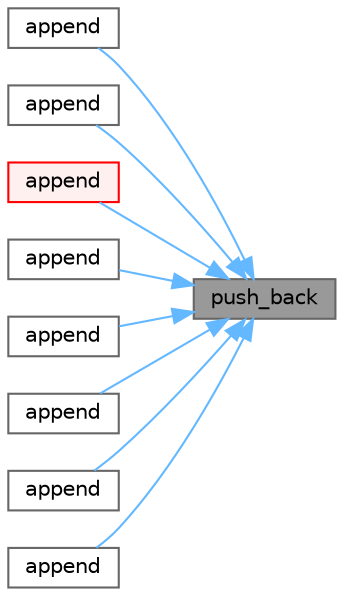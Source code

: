 digraph "push_back"
{
 // LATEX_PDF_SIZE
  bgcolor="transparent";
  edge [fontname=Helvetica,fontsize=10,labelfontname=Helvetica,labelfontsize=10];
  node [fontname=Helvetica,fontsize=10,shape=box,height=0.2,width=0.4];
  rankdir="RL";
  Node1 [id="Node000001",label="push_back",height=0.2,width=0.4,color="gray40", fillcolor="grey60", style="filled", fontcolor="black",tooltip=" "];
  Node1 -> Node2 [id="edge1_Node000001_Node000002",dir="back",color="steelblue1",style="solid",tooltip=" "];
  Node2 [id="Node000002",label="append",height=0.2,width=0.4,color="grey40", fillcolor="white", style="filled",URL="$classFoam_1_1DynamicList.html#a95a43272e8687de9d26ed820d56ae011",tooltip=" "];
  Node1 -> Node3 [id="edge2_Node000001_Node000003",dir="back",color="steelblue1",style="solid",tooltip=" "];
  Node3 [id="Node000003",label="append",height=0.2,width=0.4,color="grey40", fillcolor="white", style="filled",URL="$classFoam_1_1DynamicList.html#a470ee55e658ffd44f65536276b6bdd9d",tooltip=" "];
  Node1 -> Node4 [id="edge3_Node000001_Node000004",dir="back",color="steelblue1",style="solid",tooltip=" "];
  Node4 [id="Node000004",label="append",height=0.2,width=0.4,color="red", fillcolor="#FFF0F0", style="filled",URL="$classFoam_1_1DynamicList.html#a60154ba249e76de3c6733f629b579898",tooltip=" "];
  Node1 -> Node10 [id="edge4_Node000001_Node000010",dir="back",color="steelblue1",style="solid",tooltip=" "];
  Node10 [id="Node000010",label="append",height=0.2,width=0.4,color="grey40", fillcolor="white", style="filled",URL="$classFoam_1_1DynamicList.html#ae55b7e8ba87bce81aaf2cbc816794b32",tooltip=" "];
  Node1 -> Node11 [id="edge5_Node000001_Node000011",dir="back",color="steelblue1",style="solid",tooltip=" "];
  Node11 [id="Node000011",label="append",height=0.2,width=0.4,color="grey40", fillcolor="white", style="filled",URL="$classFoam_1_1DynamicList.html#a460cf98ce3bdd2f002aa4f78af6c1a94",tooltip=" "];
  Node1 -> Node12 [id="edge6_Node000001_Node000012",dir="back",color="steelblue1",style="solid",tooltip=" "];
  Node12 [id="Node000012",label="append",height=0.2,width=0.4,color="grey40", fillcolor="white", style="filled",URL="$classFoam_1_1DynamicList.html#a708b72d45cf44269423e4bff32a2fa65",tooltip=" "];
  Node1 -> Node13 [id="edge7_Node000001_Node000013",dir="back",color="steelblue1",style="solid",tooltip=" "];
  Node13 [id="Node000013",label="append",height=0.2,width=0.4,color="grey40", fillcolor="white", style="filled",URL="$classFoam_1_1DynamicList.html#a12bc21e4632bf72a5fe23af6a9dfb504",tooltip=" "];
  Node1 -> Node14 [id="edge8_Node000001_Node000014",dir="back",color="steelblue1",style="solid",tooltip=" "];
  Node14 [id="Node000014",label="append",height=0.2,width=0.4,color="grey40", fillcolor="white", style="filled",URL="$classFoam_1_1DynamicList.html#a846e26fe06e92168847d6937e1f171cf",tooltip=" "];
}
